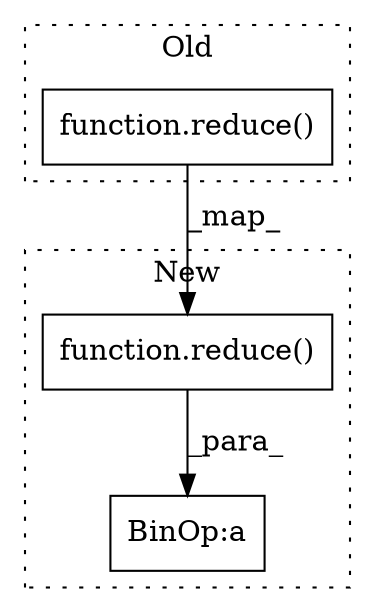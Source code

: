 digraph G {
subgraph cluster0 {
1 [label="function.reduce()" a="75" s="24652,24688" l="7,1" shape="box"];
label = "Old";
style="dotted";
}
subgraph cluster1 {
2 [label="function.reduce()" a="75" s="1475,1511" l="7,1" shape="box"];
3 [label="BinOp:a" a="82" s="1512" l="3" shape="box"];
label = "New";
style="dotted";
}
1 -> 2 [label="_map_"];
2 -> 3 [label="_para_"];
}